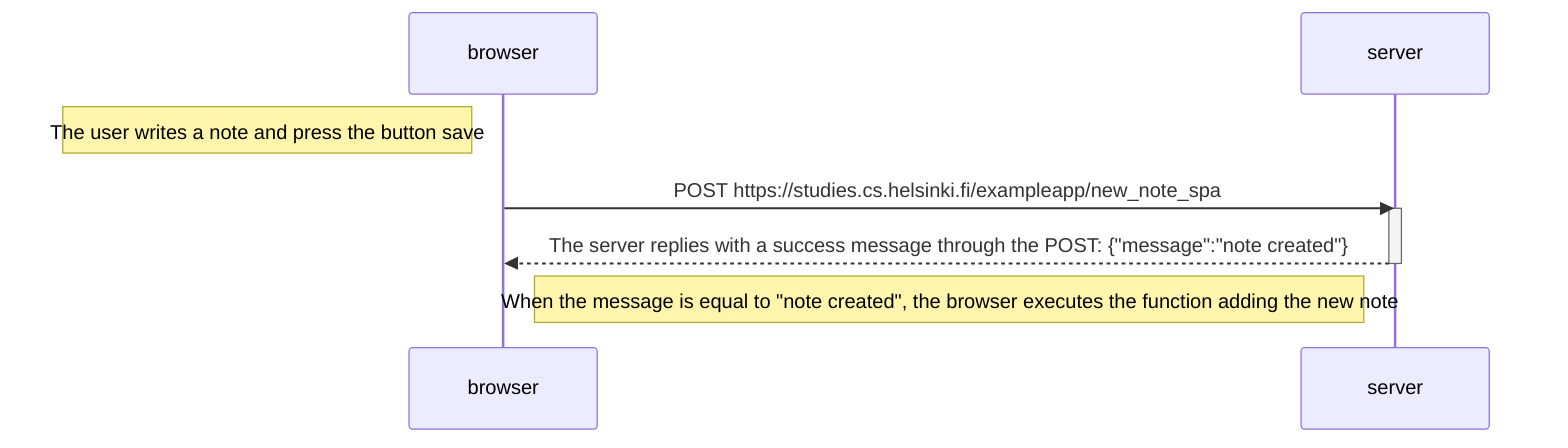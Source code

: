 sequenceDiagram

participant browser
participant server

Note left of browser: The user writes a note and press the button save
browser->>server: POST https://studies.cs.helsinki.fi/exampleapp/new_note_spa
activate server
server-->>browser: The server replies with a success message through the POST: {"message":"note created"}
deactivate server

Note right of browser: When the message is equal to "note created", the browser executes the function adding the new note